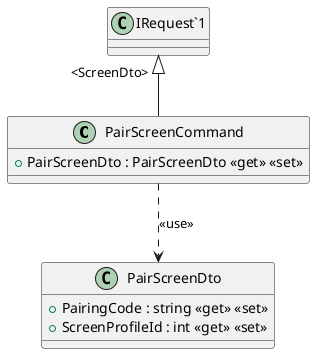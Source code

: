 @startuml
class PairScreenCommand {
    + PairScreenDto : PairScreenDto <<get>> <<set>>
}
"IRequest`1" "<ScreenDto>" <|-- PairScreenCommand
PairScreenCommand ..> PairScreenDto: <<use>>
class PairScreenDto {
    + PairingCode : string <<get>> <<set>>
    + ScreenProfileId : int <<get>> <<set>>
}
@enduml